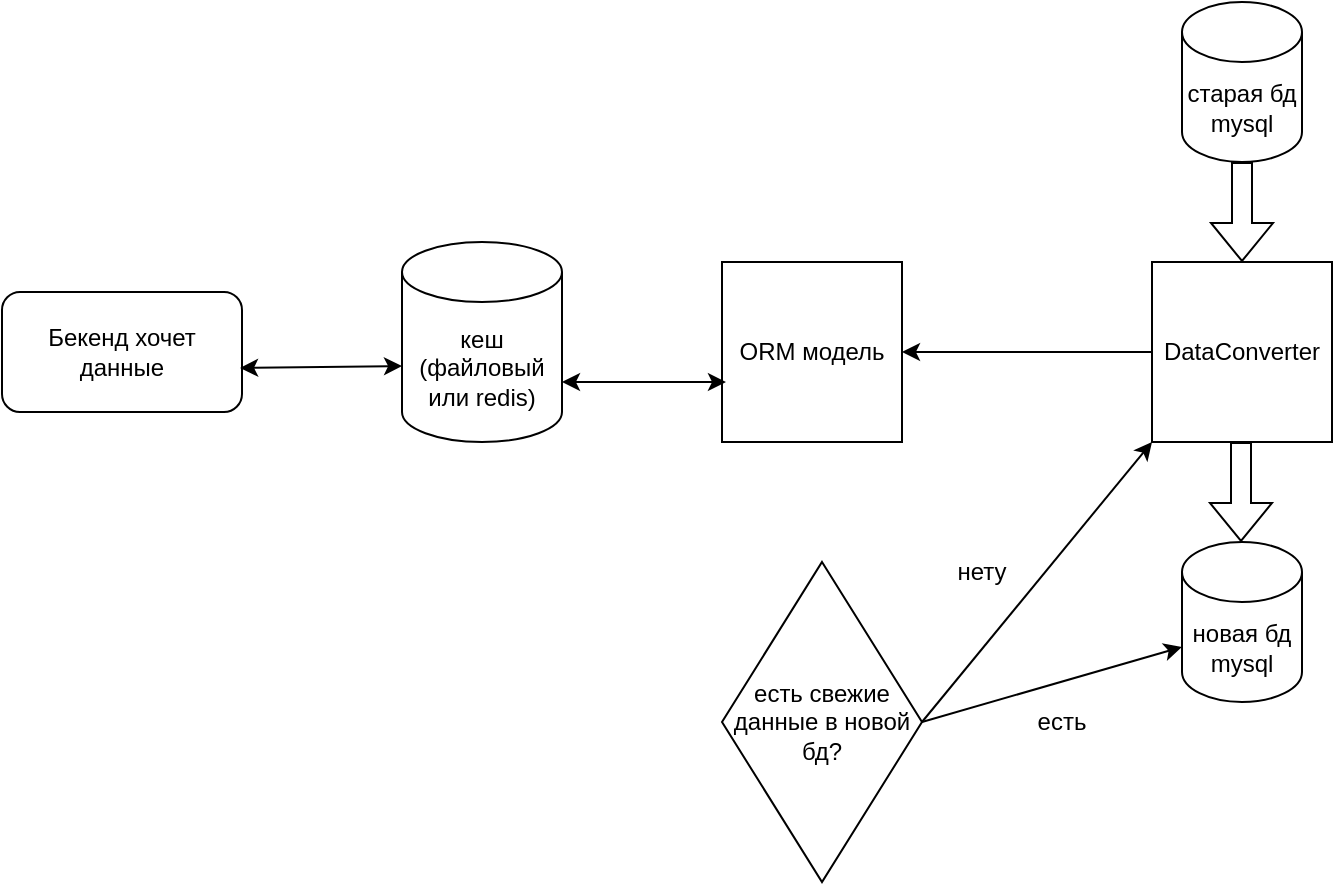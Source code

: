 <mxfile version="24.6.4" type="github">
  <diagram name="Page-1" id="vXvCYk4KAQloQ2raVQGi">
    <mxGraphModel dx="1434" dy="902" grid="1" gridSize="10" guides="1" tooltips="1" connect="1" arrows="1" fold="1" page="1" pageScale="1" pageWidth="850" pageHeight="1100" math="0" shadow="0">
      <root>
        <mxCell id="0" />
        <mxCell id="1" parent="0" />
        <mxCell id="nuZ7FUzv-OWjjEe6puUo-1" value="старая бд mysql" style="shape=cylinder3;whiteSpace=wrap;html=1;boundedLbl=1;backgroundOutline=1;size=15;" vertex="1" parent="1">
          <mxGeometry x="670" y="310" width="60" height="80" as="geometry" />
        </mxCell>
        <mxCell id="nuZ7FUzv-OWjjEe6puUo-2" value="новая бд mysql" style="shape=cylinder3;whiteSpace=wrap;html=1;boundedLbl=1;backgroundOutline=1;size=15;" vertex="1" parent="1">
          <mxGeometry x="670" y="580" width="60" height="80" as="geometry" />
        </mxCell>
        <mxCell id="nuZ7FUzv-OWjjEe6puUo-3" value="DataConverter" style="whiteSpace=wrap;html=1;aspect=fixed;" vertex="1" parent="1">
          <mxGeometry x="655" y="440" width="90" height="90" as="geometry" />
        </mxCell>
        <mxCell id="nuZ7FUzv-OWjjEe6puUo-4" value="ORM модель" style="whiteSpace=wrap;html=1;aspect=fixed;" vertex="1" parent="1">
          <mxGeometry x="440" y="440" width="90" height="90" as="geometry" />
        </mxCell>
        <mxCell id="nuZ7FUzv-OWjjEe6puUo-5" value="Бекенд хочет данные" style="rounded=1;whiteSpace=wrap;html=1;" vertex="1" parent="1">
          <mxGeometry x="80" y="455" width="120" height="60" as="geometry" />
        </mxCell>
        <mxCell id="nuZ7FUzv-OWjjEe6puUo-6" value="кеш (файловый или redis)" style="shape=cylinder3;whiteSpace=wrap;html=1;boundedLbl=1;backgroundOutline=1;size=15;" vertex="1" parent="1">
          <mxGeometry x="280" y="430" width="80" height="100" as="geometry" />
        </mxCell>
        <mxCell id="nuZ7FUzv-OWjjEe6puUo-7" value="" style="endArrow=classic;startArrow=classic;html=1;rounded=0;exitX=0.992;exitY=0.633;exitDx=0;exitDy=0;exitPerimeter=0;entryX=0;entryY=0.62;entryDx=0;entryDy=0;entryPerimeter=0;" edge="1" parent="1" source="nuZ7FUzv-OWjjEe6puUo-5" target="nuZ7FUzv-OWjjEe6puUo-6">
          <mxGeometry width="50" height="50" relative="1" as="geometry">
            <mxPoint x="400" y="610" as="sourcePoint" />
            <mxPoint x="450" y="560" as="targetPoint" />
          </mxGeometry>
        </mxCell>
        <mxCell id="nuZ7FUzv-OWjjEe6puUo-8" value="" style="endArrow=classic;startArrow=classic;html=1;rounded=0;exitX=1;exitY=0.7;exitDx=0;exitDy=0;exitPerimeter=0;entryX=0.022;entryY=0.667;entryDx=0;entryDy=0;entryPerimeter=0;" edge="1" parent="1" source="nuZ7FUzv-OWjjEe6puUo-6" target="nuZ7FUzv-OWjjEe6puUo-4">
          <mxGeometry width="50" height="50" relative="1" as="geometry">
            <mxPoint x="400" y="610" as="sourcePoint" />
            <mxPoint x="450" y="560" as="targetPoint" />
          </mxGeometry>
        </mxCell>
        <mxCell id="nuZ7FUzv-OWjjEe6puUo-9" value="есть свежие данные в новой бд?" style="rhombus;whiteSpace=wrap;html=1;" vertex="1" parent="1">
          <mxGeometry x="440" y="590" width="100" height="160" as="geometry" />
        </mxCell>
        <mxCell id="nuZ7FUzv-OWjjEe6puUo-10" value="" style="endArrow=classic;html=1;rounded=0;entryX=0;entryY=0;entryDx=0;entryDy=52.5;entryPerimeter=0;exitX=1;exitY=0.5;exitDx=0;exitDy=0;" edge="1" parent="1" source="nuZ7FUzv-OWjjEe6puUo-9" target="nuZ7FUzv-OWjjEe6puUo-2">
          <mxGeometry width="50" height="50" relative="1" as="geometry">
            <mxPoint x="400" y="610" as="sourcePoint" />
            <mxPoint x="450" y="560" as="targetPoint" />
          </mxGeometry>
        </mxCell>
        <mxCell id="nuZ7FUzv-OWjjEe6puUo-11" value="есть" style="text;html=1;align=center;verticalAlign=middle;whiteSpace=wrap;rounded=0;" vertex="1" parent="1">
          <mxGeometry x="580" y="655" width="60" height="30" as="geometry" />
        </mxCell>
        <mxCell id="nuZ7FUzv-OWjjEe6puUo-13" value="" style="endArrow=classic;html=1;rounded=0;entryX=0;entryY=1;entryDx=0;entryDy=0;" edge="1" parent="1" target="nuZ7FUzv-OWjjEe6puUo-3">
          <mxGeometry width="50" height="50" relative="1" as="geometry">
            <mxPoint x="540" y="670" as="sourcePoint" />
            <mxPoint x="450" y="560" as="targetPoint" />
          </mxGeometry>
        </mxCell>
        <mxCell id="nuZ7FUzv-OWjjEe6puUo-14" value="нету" style="text;html=1;align=center;verticalAlign=middle;whiteSpace=wrap;rounded=0;" vertex="1" parent="1">
          <mxGeometry x="540" y="580" width="60" height="30" as="geometry" />
        </mxCell>
        <mxCell id="nuZ7FUzv-OWjjEe6puUo-15" value="" style="endArrow=classic;html=1;rounded=0;exitX=0;exitY=0.5;exitDx=0;exitDy=0;entryX=1;entryY=0.5;entryDx=0;entryDy=0;" edge="1" parent="1" source="nuZ7FUzv-OWjjEe6puUo-3" target="nuZ7FUzv-OWjjEe6puUo-4">
          <mxGeometry width="50" height="50" relative="1" as="geometry">
            <mxPoint x="400" y="610" as="sourcePoint" />
            <mxPoint x="450" y="560" as="targetPoint" />
          </mxGeometry>
        </mxCell>
        <mxCell id="nuZ7FUzv-OWjjEe6puUo-16" value="" style="shape=flexArrow;endArrow=classic;html=1;rounded=0;exitX=0.5;exitY=1;exitDx=0;exitDy=0;exitPerimeter=0;entryX=0.5;entryY=0;entryDx=0;entryDy=0;" edge="1" parent="1" source="nuZ7FUzv-OWjjEe6puUo-1" target="nuZ7FUzv-OWjjEe6puUo-3">
          <mxGeometry width="50" height="50" relative="1" as="geometry">
            <mxPoint x="400" y="610" as="sourcePoint" />
            <mxPoint x="450" y="560" as="targetPoint" />
          </mxGeometry>
        </mxCell>
        <mxCell id="nuZ7FUzv-OWjjEe6puUo-17" value="" style="shape=flexArrow;endArrow=classic;html=1;rounded=0;exitX=0.5;exitY=1;exitDx=0;exitDy=0;exitPerimeter=0;entryX=0.5;entryY=0;entryDx=0;entryDy=0;" edge="1" parent="1">
          <mxGeometry width="50" height="50" relative="1" as="geometry">
            <mxPoint x="699.5" y="530" as="sourcePoint" />
            <mxPoint x="699.5" y="580" as="targetPoint" />
          </mxGeometry>
        </mxCell>
      </root>
    </mxGraphModel>
  </diagram>
</mxfile>
